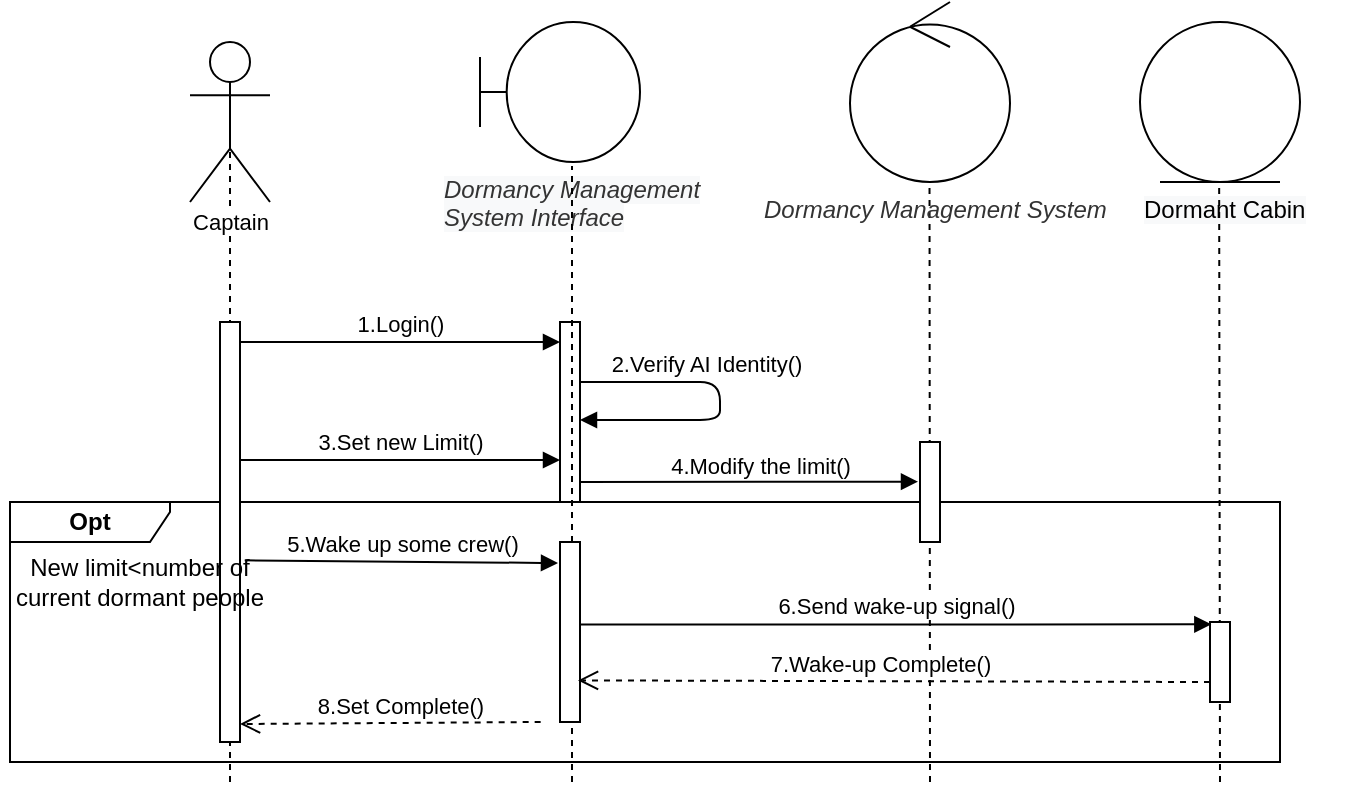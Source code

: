 <mxfile version="14.6.13" type="github">
  <diagram id="QwhQ0wD6SPOJ9gZdsYJc" name="Page-1">
    <mxGraphModel dx="1038" dy="585" grid="1" gridSize="10" guides="1" tooltips="1" connect="1" arrows="1" fold="1" page="1" pageScale="1" pageWidth="827" pageHeight="1169" math="0" shadow="0">
      <root>
        <mxCell id="0" />
        <mxCell id="1" parent="0" />
        <mxCell id="nxUDcpF-Gxnw0r5k9RCp-15" value="&lt;b&gt;Opt&lt;/b&gt;" style="shape=umlFrame;whiteSpace=wrap;html=1;width=80;height=20;" vertex="1" parent="1">
          <mxGeometry x="25" y="280" width="635" height="130" as="geometry" />
        </mxCell>
        <mxCell id="nxUDcpF-Gxnw0r5k9RCp-1" value="" style="shape=umlActor;verticalLabelPosition=bottom;verticalAlign=top;html=1;outlineConnect=0;" vertex="1" parent="1">
          <mxGeometry x="115" y="50" width="40" height="80" as="geometry" />
        </mxCell>
        <mxCell id="nxUDcpF-Gxnw0r5k9RCp-2" value="" style="endArrow=none;dashed=1;html=1;entryX=0.5;entryY=0.5;entryDx=0;entryDy=0;entryPerimeter=0;" edge="1" parent="1" target="nxUDcpF-Gxnw0r5k9RCp-1">
          <mxGeometry width="50" height="50" relative="1" as="geometry">
            <mxPoint x="135" y="420" as="sourcePoint" />
            <mxPoint x="170" y="150" as="targetPoint" />
            <Array as="points">
              <mxPoint x="135" y="340" />
            </Array>
          </mxGeometry>
        </mxCell>
        <mxCell id="nxUDcpF-Gxnw0r5k9RCp-54" value="Captain" style="edgeLabel;html=1;align=center;verticalAlign=middle;resizable=0;points=[];" vertex="1" connectable="0" parent="nxUDcpF-Gxnw0r5k9RCp-2">
          <mxGeometry x="0.845" y="4" relative="1" as="geometry">
            <mxPoint x="4" y="24" as="offset" />
          </mxGeometry>
        </mxCell>
        <mxCell id="nxUDcpF-Gxnw0r5k9RCp-3" value="" style="html=1;points=[];perimeter=orthogonalPerimeter;" vertex="1" parent="1">
          <mxGeometry x="130" y="190" width="10" height="210" as="geometry" />
        </mxCell>
        <mxCell id="nxUDcpF-Gxnw0r5k9RCp-5" value="" style="endArrow=none;dashed=1;html=1;startArrow=none;" edge="1" parent="1" source="nxUDcpF-Gxnw0r5k9RCp-18">
          <mxGeometry width="50" height="50" relative="1" as="geometry">
            <mxPoint x="304.76" y="450" as="sourcePoint" />
            <mxPoint x="305" y="50" as="targetPoint" />
          </mxGeometry>
        </mxCell>
        <mxCell id="nxUDcpF-Gxnw0r5k9RCp-6" value="" style="html=1;points=[];perimeter=orthogonalPerimeter;" vertex="1" parent="1">
          <mxGeometry x="300" y="190" width="10" height="90" as="geometry" />
        </mxCell>
        <mxCell id="nxUDcpF-Gxnw0r5k9RCp-7" value="1.Login()" style="html=1;verticalAlign=bottom;endArrow=block;" edge="1" parent="1" target="nxUDcpF-Gxnw0r5k9RCp-6">
          <mxGeometry width="80" relative="1" as="geometry">
            <mxPoint x="140" y="200" as="sourcePoint" />
            <mxPoint x="220" y="200" as="targetPoint" />
          </mxGeometry>
        </mxCell>
        <mxCell id="nxUDcpF-Gxnw0r5k9RCp-8" value="2.Verify AI Identity()" style="html=1;verticalAlign=bottom;endArrow=block;" edge="1" parent="1" target="nxUDcpF-Gxnw0r5k9RCp-6">
          <mxGeometry x="-0.209" width="80" relative="1" as="geometry">
            <mxPoint x="310" y="220" as="sourcePoint" />
            <mxPoint x="390" y="200" as="targetPoint" />
            <Array as="points">
              <mxPoint x="380" y="220" />
              <mxPoint x="380" y="239" />
            </Array>
            <mxPoint as="offset" />
          </mxGeometry>
        </mxCell>
        <mxCell id="nxUDcpF-Gxnw0r5k9RCp-9" value="" style="ellipse;shape=umlControl;whiteSpace=wrap;html=1;" vertex="1" parent="1">
          <mxGeometry x="445" y="30" width="80" height="90" as="geometry" />
        </mxCell>
        <mxCell id="nxUDcpF-Gxnw0r5k9RCp-10" value="" style="endArrow=none;dashed=1;html=1;" edge="1" parent="1">
          <mxGeometry width="50" height="50" relative="1" as="geometry">
            <mxPoint x="485" y="420" as="sourcePoint" />
            <mxPoint x="484.76" y="120" as="targetPoint" />
          </mxGeometry>
        </mxCell>
        <mxCell id="nxUDcpF-Gxnw0r5k9RCp-11" value="" style="html=1;points=[];perimeter=orthogonalPerimeter;" vertex="1" parent="1">
          <mxGeometry x="480" y="250" width="10" height="50" as="geometry" />
        </mxCell>
        <mxCell id="nxUDcpF-Gxnw0r5k9RCp-12" value="3.Set new Limit()" style="html=1;verticalAlign=bottom;endArrow=block;" edge="1" parent="1">
          <mxGeometry width="80" relative="1" as="geometry">
            <mxPoint x="140" y="259" as="sourcePoint" />
            <mxPoint x="300" y="259" as="targetPoint" />
          </mxGeometry>
        </mxCell>
        <mxCell id="nxUDcpF-Gxnw0r5k9RCp-16" value="" style="ellipse;shape=umlEntity;whiteSpace=wrap;html=1;" vertex="1" parent="1">
          <mxGeometry x="590" y="40" width="80" height="80" as="geometry" />
        </mxCell>
        <mxCell id="nxUDcpF-Gxnw0r5k9RCp-17" value="" style="shape=umlBoundary;whiteSpace=wrap;html=1;" vertex="1" parent="1">
          <mxGeometry x="260" y="40" width="80" height="70" as="geometry" />
        </mxCell>
        <mxCell id="nxUDcpF-Gxnw0r5k9RCp-18" value="&lt;span style=&quot;color: rgb(51 , 51 , 51) ; font-family: &amp;#34;helvetica&amp;#34; ; font-size: 12px ; font-style: italic ; font-weight: 400 ; letter-spacing: normal ; text-align: center ; text-indent: 0px ; text-transform: none ; word-spacing: 0px ; background-color: rgb(248 , 249 , 250) ; display: inline ; float: none&quot;&gt;Dormancy Management System Interface&lt;/span&gt;" style="text;whiteSpace=wrap;html=1;" vertex="1" parent="1">
          <mxGeometry x="240" y="110" width="140" height="30" as="geometry" />
        </mxCell>
        <mxCell id="nxUDcpF-Gxnw0r5k9RCp-19" value="" style="endArrow=none;dashed=1;html=1;" edge="1" parent="1">
          <mxGeometry width="50" height="50" relative="1" as="geometry">
            <mxPoint x="306" y="420" as="sourcePoint" />
            <mxPoint x="306" y="112" as="targetPoint" />
          </mxGeometry>
        </mxCell>
        <mxCell id="nxUDcpF-Gxnw0r5k9RCp-20" value="&lt;span style=&quot;color: rgb(51 , 51 , 51) ; font-family: &amp;#34;helvetica&amp;#34; ; font-style: italic ; text-align: center&quot;&gt;Dormancy Management System&lt;/span&gt;" style="text;whiteSpace=wrap;html=1;" vertex="1" parent="1">
          <mxGeometry x="400" y="120" width="185" height="30" as="geometry" />
        </mxCell>
        <mxCell id="nxUDcpF-Gxnw0r5k9RCp-21" value="&lt;span style=&quot;color: rgb(0 , 0 , 0) ; font-family: &amp;#34;helvetica&amp;#34; ; font-size: 12px ; font-style: normal ; font-weight: 400 ; letter-spacing: normal ; text-align: center ; text-indent: 0px ; text-transform: none ; word-spacing: 0px ; background-color: rgb(248 , 249 , 250) ; display: inline ; float: none&quot;&gt;Dormant Cabin&lt;/span&gt;" style="text;whiteSpace=wrap;html=1;" vertex="1" parent="1">
          <mxGeometry x="590" y="120" width="110" height="30" as="geometry" />
        </mxCell>
        <mxCell id="nxUDcpF-Gxnw0r5k9RCp-22" value="" style="endArrow=none;dashed=1;html=1;" edge="1" parent="1">
          <mxGeometry width="50" height="50" relative="1" as="geometry">
            <mxPoint x="630" y="420" as="sourcePoint" />
            <mxPoint x="629.58" y="120" as="targetPoint" />
          </mxGeometry>
        </mxCell>
        <mxCell id="nxUDcpF-Gxnw0r5k9RCp-23" value="" style="html=1;points=[];perimeter=orthogonalPerimeter;" vertex="1" parent="1">
          <mxGeometry x="625" y="340" width="10" height="40" as="geometry" />
        </mxCell>
        <mxCell id="nxUDcpF-Gxnw0r5k9RCp-26" value="5.Wake up some crew()" style="html=1;verticalAlign=bottom;endArrow=block;entryX=-0.1;entryY=0.117;entryDx=0;entryDy=0;entryPerimeter=0;exitX=0.874;exitY=-0.042;exitDx=0;exitDy=0;exitPerimeter=0;" edge="1" parent="1" target="nxUDcpF-Gxnw0r5k9RCp-63" source="nxUDcpF-Gxnw0r5k9RCp-60">
          <mxGeometry width="80" relative="1" as="geometry">
            <mxPoint x="140" y="350" as="sourcePoint" />
            <mxPoint x="310" y="352" as="targetPoint" />
          </mxGeometry>
        </mxCell>
        <mxCell id="nxUDcpF-Gxnw0r5k9RCp-58" value="4.Modify the limit()" style="html=1;verticalAlign=bottom;endArrow=block;entryX=-0.1;entryY=0.397;entryDx=0;entryDy=0;entryPerimeter=0;" edge="1" parent="1" target="nxUDcpF-Gxnw0r5k9RCp-11">
          <mxGeometry x="0.057" y="-1" width="80" relative="1" as="geometry">
            <mxPoint x="310" y="270" as="sourcePoint" />
            <mxPoint x="470" y="280" as="targetPoint" />
            <mxPoint as="offset" />
          </mxGeometry>
        </mxCell>
        <mxCell id="nxUDcpF-Gxnw0r5k9RCp-63" value="" style="html=1;points=[];perimeter=orthogonalPerimeter;" vertex="1" parent="1">
          <mxGeometry x="300" y="300" width="10" height="90" as="geometry" />
        </mxCell>
        <mxCell id="nxUDcpF-Gxnw0r5k9RCp-60" value="New limit&amp;lt;number of current dormant people" style="text;html=1;strokeColor=none;fillColor=none;align=center;verticalAlign=middle;whiteSpace=wrap;rounded=0;" vertex="1" parent="1">
          <mxGeometry x="20" y="310" width="140" height="20" as="geometry" />
        </mxCell>
        <mxCell id="nxUDcpF-Gxnw0r5k9RCp-64" value="6.Send wake-up signal()" style="html=1;verticalAlign=bottom;endArrow=block;entryX=0.067;entryY=0.029;entryDx=0;entryDy=0;entryPerimeter=0;exitX=1.5;exitY=0.203;exitDx=0;exitDy=0;exitPerimeter=0;" edge="1" parent="1" target="nxUDcpF-Gxnw0r5k9RCp-23">
          <mxGeometry width="80" relative="1" as="geometry">
            <mxPoint x="310" y="341.27" as="sourcePoint" />
            <mxPoint x="464" y="340" as="targetPoint" />
          </mxGeometry>
        </mxCell>
        <mxCell id="nxUDcpF-Gxnw0r5k9RCp-65" value="7.Wake-up Complete()" style="html=1;verticalAlign=bottom;endArrow=open;dashed=1;endSize=8;exitX=0.033;exitY=0.904;exitDx=0;exitDy=0;exitPerimeter=0;entryX=0.9;entryY=0.769;entryDx=0;entryDy=0;entryPerimeter=0;" edge="1" parent="1" target="nxUDcpF-Gxnw0r5k9RCp-63">
          <mxGeometry x="0.044" relative="1" as="geometry">
            <mxPoint x="625" y="370" as="sourcePoint" />
            <mxPoint x="464.67" y="370.52" as="targetPoint" />
            <mxPoint as="offset" />
          </mxGeometry>
        </mxCell>
        <mxCell id="nxUDcpF-Gxnw0r5k9RCp-66" value="8.Set Complete()" style="html=1;verticalAlign=bottom;endArrow=open;dashed=1;endSize=8;exitX=0.033;exitY=0.904;exitDx=0;exitDy=0;exitPerimeter=0;" edge="1" parent="1">
          <mxGeometry x="-0.064" y="1" relative="1" as="geometry">
            <mxPoint x="290.33" y="390" as="sourcePoint" />
            <mxPoint x="140" y="391" as="targetPoint" />
            <mxPoint as="offset" />
          </mxGeometry>
        </mxCell>
      </root>
    </mxGraphModel>
  </diagram>
</mxfile>
